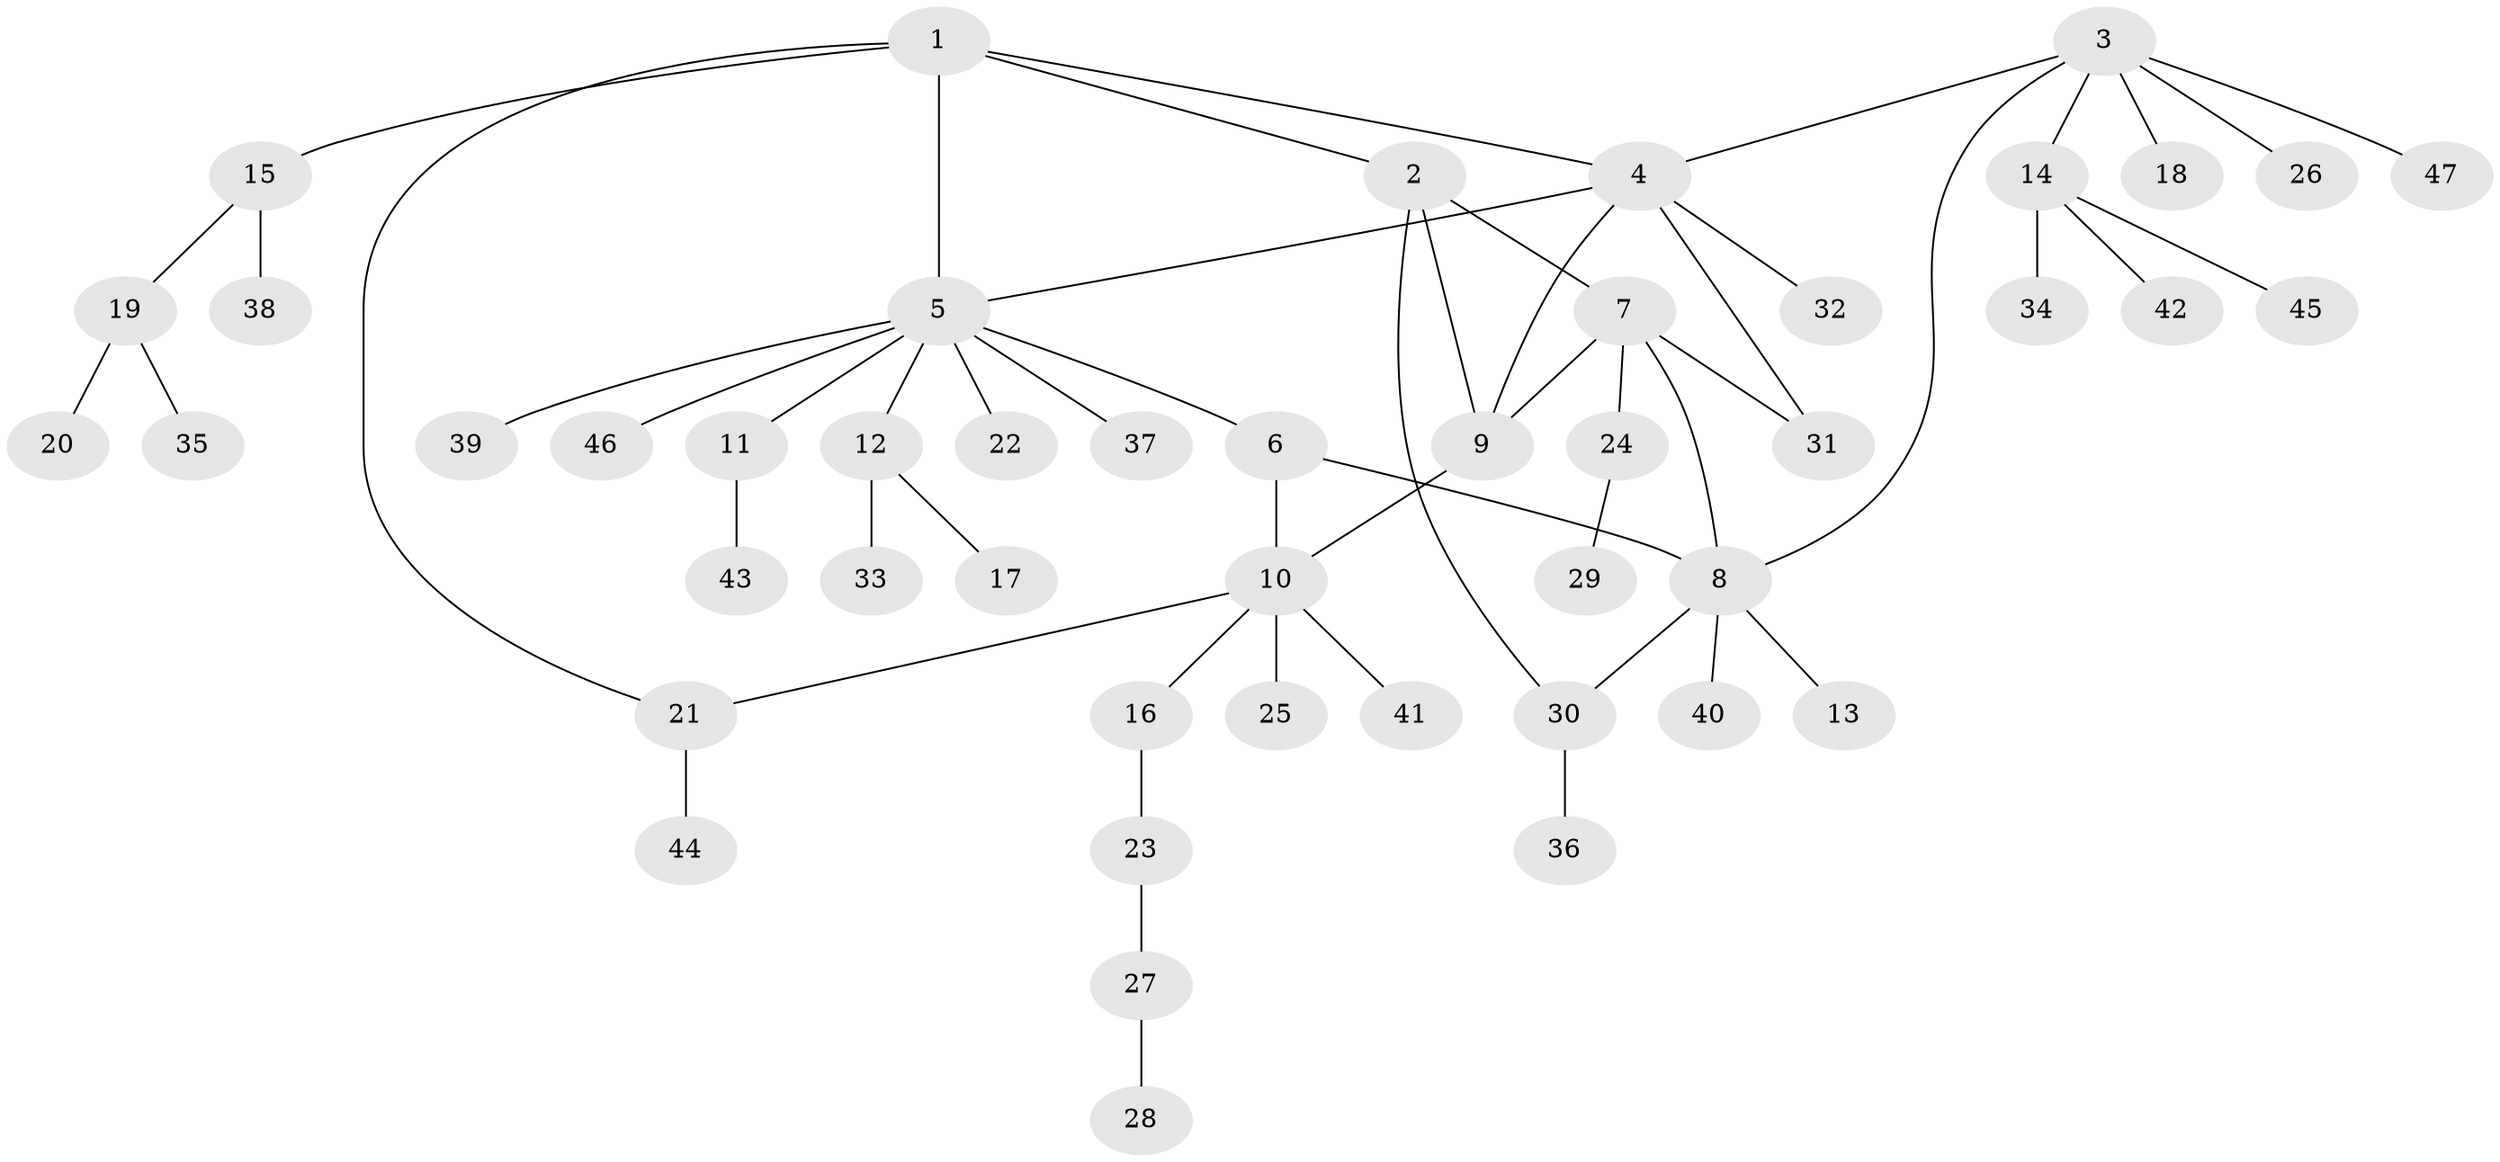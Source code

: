 // coarse degree distribution, {7: 0.041666666666666664, 4: 0.125, 5: 0.125, 3: 0.041666666666666664, 1: 0.375, 2: 0.2916666666666667}
// Generated by graph-tools (version 1.1) at 2025/52/03/04/25 22:52:41]
// undirected, 47 vertices, 55 edges
graph export_dot {
  node [color=gray90,style=filled];
  1;
  2;
  3;
  4;
  5;
  6;
  7;
  8;
  9;
  10;
  11;
  12;
  13;
  14;
  15;
  16;
  17;
  18;
  19;
  20;
  21;
  22;
  23;
  24;
  25;
  26;
  27;
  28;
  29;
  30;
  31;
  32;
  33;
  34;
  35;
  36;
  37;
  38;
  39;
  40;
  41;
  42;
  43;
  44;
  45;
  46;
  47;
  1 -- 2;
  1 -- 4;
  1 -- 5;
  1 -- 15;
  1 -- 21;
  2 -- 7;
  2 -- 9;
  2 -- 30;
  3 -- 4;
  3 -- 8;
  3 -- 14;
  3 -- 18;
  3 -- 26;
  3 -- 47;
  4 -- 5;
  4 -- 9;
  4 -- 31;
  4 -- 32;
  5 -- 6;
  5 -- 11;
  5 -- 12;
  5 -- 22;
  5 -- 37;
  5 -- 39;
  5 -- 46;
  6 -- 8;
  6 -- 10;
  7 -- 8;
  7 -- 9;
  7 -- 24;
  7 -- 31;
  8 -- 13;
  8 -- 30;
  8 -- 40;
  9 -- 10;
  10 -- 16;
  10 -- 21;
  10 -- 25;
  10 -- 41;
  11 -- 43;
  12 -- 17;
  12 -- 33;
  14 -- 34;
  14 -- 42;
  14 -- 45;
  15 -- 19;
  15 -- 38;
  16 -- 23;
  19 -- 20;
  19 -- 35;
  21 -- 44;
  23 -- 27;
  24 -- 29;
  27 -- 28;
  30 -- 36;
}
